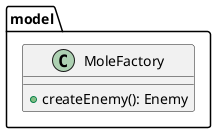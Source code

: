 @startuml
'https://plantuml.com/class-diagram

package model {
    class MoleFactory {
        + createEnemy(): Enemy
    }
}

@enduml
